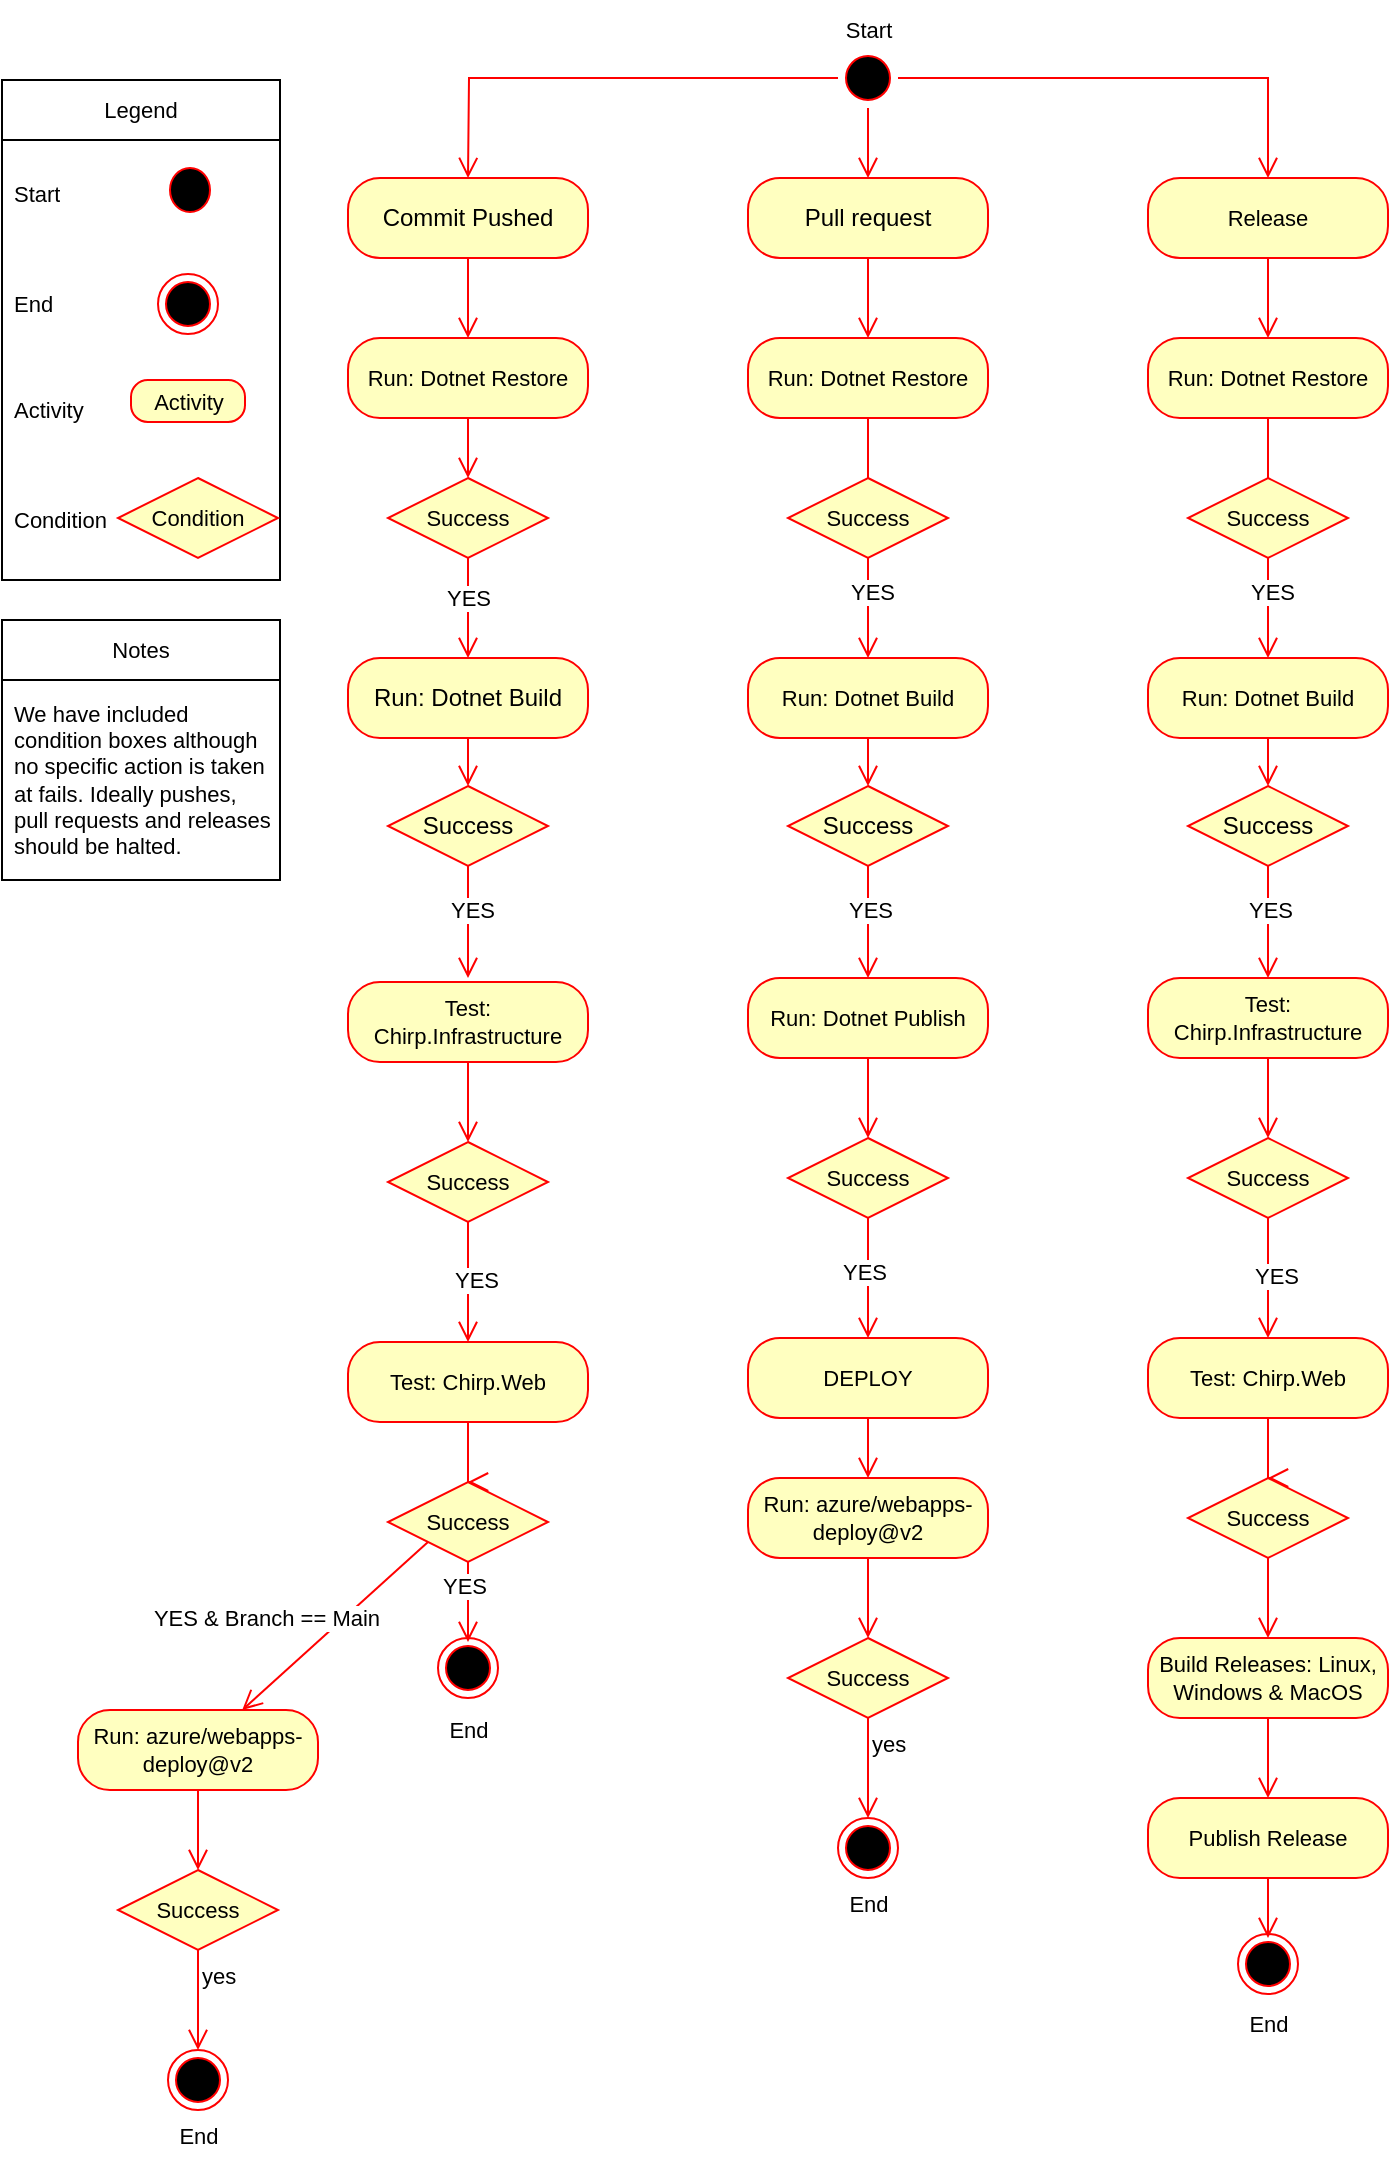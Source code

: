 <mxfile version="22.1.11" type="github">
  <diagram name="Side-1" id="hf8gmHLvzUlwny5JRPWA">
    <mxGraphModel dx="1434" dy="772" grid="1" gridSize="10" guides="1" tooltips="1" connect="1" arrows="1" fold="1" page="1" pageScale="1" pageWidth="827" pageHeight="1169" math="0" shadow="0">
      <root>
        <mxCell id="0" />
        <mxCell id="1" parent="0" />
        <mxCell id="fHgrOc14rEPT_G6fywUK-61" value="" style="edgeStyle=orthogonalEdgeStyle;shape=connector;rounded=0;orthogonalLoop=1;jettySize=auto;html=1;labelBackgroundColor=default;strokeColor=#ff0000;align=center;verticalAlign=bottom;fontFamily=Helvetica;fontSize=11;fontColor=default;endArrow=open;endSize=8;" parent="1" source="fHgrOc14rEPT_G6fywUK-2" target="fHgrOc14rEPT_G6fywUK-58" edge="1">
          <mxGeometry relative="1" as="geometry" />
        </mxCell>
        <mxCell id="fHgrOc14rEPT_G6fywUK-2" value="Commit Pushed" style="rounded=1;whiteSpace=wrap;html=1;arcSize=40;fontColor=#000000;fillColor=#ffffc0;strokeColor=#ff0000;" parent="1" vertex="1">
          <mxGeometry x="183" y="89" width="120" height="40" as="geometry" />
        </mxCell>
        <mxCell id="fHgrOc14rEPT_G6fywUK-68" value="" style="edgeStyle=orthogonalEdgeStyle;shape=connector;rounded=0;orthogonalLoop=1;jettySize=auto;html=1;labelBackgroundColor=default;strokeColor=#ff0000;align=center;verticalAlign=bottom;fontFamily=Helvetica;fontSize=11;fontColor=default;endArrow=open;endSize=8;" parent="1" source="fHgrOc14rEPT_G6fywUK-4" target="fHgrOc14rEPT_G6fywUK-64" edge="1">
          <mxGeometry relative="1" as="geometry" />
        </mxCell>
        <mxCell id="fHgrOc14rEPT_G6fywUK-4" value="Pull request" style="rounded=1;whiteSpace=wrap;html=1;arcSize=40;fontColor=#000000;fillColor=#ffffc0;strokeColor=#ff0000;" parent="1" vertex="1">
          <mxGeometry x="383" y="89" width="120" height="40" as="geometry" />
        </mxCell>
        <mxCell id="fHgrOc14rEPT_G6fywUK-16" style="edgeStyle=orthogonalEdgeStyle;shape=connector;rounded=0;orthogonalLoop=1;jettySize=auto;html=1;exitX=0.5;exitY=1;exitDx=0;exitDy=0;labelBackgroundColor=default;strokeColor=#ff0000;align=center;verticalAlign=bottom;fontFamily=Helvetica;fontSize=11;fontColor=default;endArrow=open;endSize=8;" parent="1" source="fHgrOc14rEPT_G6fywUK-6" target="fHgrOc14rEPT_G6fywUK-8" edge="1">
          <mxGeometry relative="1" as="geometry" />
        </mxCell>
        <mxCell id="fHgrOc14rEPT_G6fywUK-6" value="Run: Dotnet Build" style="rounded=1;whiteSpace=wrap;html=1;arcSize=40;fontColor=#000000;fillColor=#ffffc0;strokeColor=#ff0000;" parent="1" vertex="1">
          <mxGeometry x="183" y="329" width="120" height="40" as="geometry" />
        </mxCell>
        <mxCell id="fHgrOc14rEPT_G6fywUK-17" style="edgeStyle=orthogonalEdgeStyle;shape=connector;rounded=0;orthogonalLoop=1;jettySize=auto;html=1;exitX=0.5;exitY=1;exitDx=0;exitDy=0;labelBackgroundColor=default;strokeColor=#ff0000;align=center;verticalAlign=bottom;fontFamily=Helvetica;fontSize=11;fontColor=default;endArrow=open;endSize=8;" parent="1" source="fHgrOc14rEPT_G6fywUK-8" edge="1">
          <mxGeometry relative="1" as="geometry">
            <mxPoint x="243" y="489" as="targetPoint" />
          </mxGeometry>
        </mxCell>
        <mxCell id="fHgrOc14rEPT_G6fywUK-18" value="YES" style="edgeLabel;html=1;align=center;verticalAlign=middle;resizable=0;points=[];fontSize=11;fontFamily=Helvetica;fontColor=default;" parent="fHgrOc14rEPT_G6fywUK-17" vertex="1" connectable="0">
          <mxGeometry x="-0.221" y="2" relative="1" as="geometry">
            <mxPoint as="offset" />
          </mxGeometry>
        </mxCell>
        <mxCell id="fHgrOc14rEPT_G6fywUK-8" value="Success" style="rhombus;whiteSpace=wrap;html=1;fontColor=#000000;fillColor=#ffffc0;strokeColor=#ff0000;" parent="1" vertex="1">
          <mxGeometry x="203" y="393" width="80" height="40" as="geometry" />
        </mxCell>
        <mxCell id="fHgrOc14rEPT_G6fywUK-114" style="edgeStyle=orthogonalEdgeStyle;shape=connector;rounded=0;orthogonalLoop=1;jettySize=auto;html=1;exitX=0.5;exitY=1;exitDx=0;exitDy=0;labelBackgroundColor=default;strokeColor=#ff0000;align=center;verticalAlign=bottom;fontFamily=Helvetica;fontSize=11;fontColor=default;endArrow=open;endSize=8;" parent="1" source="fHgrOc14rEPT_G6fywUK-22" target="fHgrOc14rEPT_G6fywUK-4" edge="1">
          <mxGeometry relative="1" as="geometry" />
        </mxCell>
        <mxCell id="fHgrOc14rEPT_G6fywUK-117" style="edgeStyle=orthogonalEdgeStyle;shape=connector;rounded=0;orthogonalLoop=1;jettySize=auto;html=1;exitX=1;exitY=0.5;exitDx=0;exitDy=0;labelBackgroundColor=default;strokeColor=#ff0000;align=center;verticalAlign=bottom;fontFamily=Helvetica;fontSize=11;fontColor=default;endArrow=open;endSize=8;" parent="1" source="fHgrOc14rEPT_G6fywUK-22" target="fHgrOc14rEPT_G6fywUK-115" edge="1">
          <mxGeometry relative="1" as="geometry" />
        </mxCell>
        <mxCell id="fHgrOc14rEPT_G6fywUK-22" value="" style="ellipse;html=1;shape=startState;fillColor=#000000;strokeColor=#ff0000;fontFamily=Helvetica;fontSize=11;fontColor=default;" parent="1" vertex="1">
          <mxGeometry x="428" y="24" width="30" height="30" as="geometry" />
        </mxCell>
        <mxCell id="fHgrOc14rEPT_G6fywUK-23" value="" style="edgeStyle=orthogonalEdgeStyle;html=1;verticalAlign=bottom;endArrow=open;endSize=8;strokeColor=#ff0000;rounded=0;labelBackgroundColor=default;align=center;fontFamily=Helvetica;fontSize=11;fontColor=default;shape=connector;" parent="1" source="fHgrOc14rEPT_G6fywUK-22" edge="1">
          <mxGeometry relative="1" as="geometry">
            <mxPoint x="243" y="89" as="targetPoint" />
          </mxGeometry>
        </mxCell>
        <mxCell id="fHgrOc14rEPT_G6fywUK-25" value="Start" style="text;html=1;align=center;verticalAlign=middle;resizable=0;points=[];autosize=1;strokeColor=none;fillColor=none;fontSize=11;fontFamily=Helvetica;fontColor=default;" parent="1" vertex="1">
          <mxGeometry x="418" width="50" height="30" as="geometry" />
        </mxCell>
        <mxCell id="fHgrOc14rEPT_G6fywUK-40" style="edgeStyle=orthogonalEdgeStyle;shape=connector;rounded=0;orthogonalLoop=1;jettySize=auto;html=1;labelBackgroundColor=default;strokeColor=#ff0000;align=center;verticalAlign=bottom;fontFamily=Helvetica;fontSize=11;fontColor=default;endArrow=open;endSize=8;" parent="1" source="fHgrOc14rEPT_G6fywUK-27" target="fHgrOc14rEPT_G6fywUK-37" edge="1">
          <mxGeometry relative="1" as="geometry" />
        </mxCell>
        <mxCell id="fHgrOc14rEPT_G6fywUK-27" value="Run: Dotnet Build" style="rounded=1;whiteSpace=wrap;html=1;arcSize=40;fontColor=#000000;fillColor=#ffffc0;strokeColor=#ff0000;fontFamily=Helvetica;fontSize=11;" parent="1" vertex="1">
          <mxGeometry x="383" y="329" width="120" height="40" as="geometry" />
        </mxCell>
        <mxCell id="fHgrOc14rEPT_G6fywUK-48" style="edgeStyle=orthogonalEdgeStyle;shape=connector;rounded=0;orthogonalLoop=1;jettySize=auto;html=1;exitX=0.5;exitY=1;exitDx=0;exitDy=0;entryX=0.5;entryY=0;entryDx=0;entryDy=0;labelBackgroundColor=default;strokeColor=#ff0000;align=center;verticalAlign=bottom;fontFamily=Helvetica;fontSize=11;fontColor=default;endArrow=open;endSize=8;" parent="1" source="fHgrOc14rEPT_G6fywUK-37" target="fHgrOc14rEPT_G6fywUK-46" edge="1">
          <mxGeometry relative="1" as="geometry" />
        </mxCell>
        <mxCell id="fHgrOc14rEPT_G6fywUK-89" value="YES" style="edgeLabel;html=1;align=center;verticalAlign=middle;resizable=0;points=[];fontSize=11;fontFamily=Helvetica;fontColor=default;" parent="fHgrOc14rEPT_G6fywUK-48" vertex="1" connectable="0">
          <mxGeometry x="-0.214" y="1" relative="1" as="geometry">
            <mxPoint as="offset" />
          </mxGeometry>
        </mxCell>
        <mxCell id="fHgrOc14rEPT_G6fywUK-37" value="Success" style="rhombus;whiteSpace=wrap;html=1;fontColor=#000000;fillColor=#ffffc0;strokeColor=#ff0000;" parent="1" vertex="1">
          <mxGeometry x="403" y="393" width="80" height="40" as="geometry" />
        </mxCell>
        <mxCell id="fHgrOc14rEPT_G6fywUK-46" value="Run: Dotnet Publish" style="rounded=1;whiteSpace=wrap;html=1;arcSize=40;fontColor=#000000;fillColor=#ffffc0;strokeColor=#ff0000;fontFamily=Helvetica;fontSize=11;" parent="1" vertex="1">
          <mxGeometry x="383" y="489" width="120" height="40" as="geometry" />
        </mxCell>
        <mxCell id="fHgrOc14rEPT_G6fywUK-47" value="" style="edgeStyle=orthogonalEdgeStyle;html=1;verticalAlign=bottom;endArrow=open;endSize=8;strokeColor=#ff0000;rounded=0;labelBackgroundColor=default;align=center;fontFamily=Helvetica;fontSize=11;fontColor=default;shape=connector;" parent="1" source="fHgrOc14rEPT_G6fywUK-46" edge="1">
          <mxGeometry relative="1" as="geometry">
            <mxPoint x="443" y="569" as="targetPoint" />
          </mxGeometry>
        </mxCell>
        <mxCell id="fHgrOc14rEPT_G6fywUK-84" style="edgeStyle=orthogonalEdgeStyle;shape=connector;rounded=0;orthogonalLoop=1;jettySize=auto;html=1;exitX=0.5;exitY=1;exitDx=0;exitDy=0;entryX=0.5;entryY=0;entryDx=0;entryDy=0;labelBackgroundColor=default;strokeColor=#ff0000;align=center;verticalAlign=bottom;fontFamily=Helvetica;fontSize=11;fontColor=default;endArrow=open;endSize=8;" parent="1" source="fHgrOc14rEPT_G6fywUK-58" target="fHgrOc14rEPT_G6fywUK-81" edge="1">
          <mxGeometry relative="1" as="geometry" />
        </mxCell>
        <mxCell id="fHgrOc14rEPT_G6fywUK-58" value="Run: Dotnet Restore" style="rounded=1;whiteSpace=wrap;html=1;arcSize=40;fontColor=#000000;fillColor=#ffffc0;strokeColor=#ff0000;fontFamily=Helvetica;fontSize=11;" parent="1" vertex="1">
          <mxGeometry x="183" y="169" width="120" height="40" as="geometry" />
        </mxCell>
        <mxCell id="fHgrOc14rEPT_G6fywUK-69" value="" style="edgeStyle=orthogonalEdgeStyle;shape=connector;rounded=0;orthogonalLoop=1;jettySize=auto;html=1;labelBackgroundColor=default;strokeColor=#ff0000;align=center;verticalAlign=bottom;fontFamily=Helvetica;fontSize=11;fontColor=default;endArrow=open;endSize=8;" parent="1" source="fHgrOc14rEPT_G6fywUK-64" edge="1">
          <mxGeometry relative="1" as="geometry">
            <mxPoint x="443" y="252.5" as="targetPoint" />
          </mxGeometry>
        </mxCell>
        <mxCell id="fHgrOc14rEPT_G6fywUK-64" value="Run: Dotnet Restore" style="rounded=1;whiteSpace=wrap;html=1;arcSize=40;fontColor=#000000;fillColor=#ffffc0;strokeColor=#ff0000;fontFamily=Helvetica;fontSize=11;" parent="1" vertex="1">
          <mxGeometry x="383" y="169" width="120" height="40" as="geometry" />
        </mxCell>
        <mxCell id="fHgrOc14rEPT_G6fywUK-76" style="edgeStyle=orthogonalEdgeStyle;shape=connector;rounded=0;orthogonalLoop=1;jettySize=auto;html=1;exitX=0.5;exitY=1;exitDx=0;exitDy=0;labelBackgroundColor=default;strokeColor=#ff0000;align=center;verticalAlign=bottom;fontFamily=Helvetica;fontSize=11;fontColor=default;endArrow=open;endSize=8;" parent="1" source="fHgrOc14rEPT_G6fywUK-72" target="fHgrOc14rEPT_G6fywUK-27" edge="1">
          <mxGeometry relative="1" as="geometry" />
        </mxCell>
        <mxCell id="fHgrOc14rEPT_G6fywUK-77" value="YES" style="edgeLabel;html=1;align=center;verticalAlign=middle;resizable=0;points=[];fontSize=11;fontFamily=Helvetica;fontColor=default;" parent="fHgrOc14rEPT_G6fywUK-76" vertex="1" connectable="0">
          <mxGeometry x="-0.318" y="2" relative="1" as="geometry">
            <mxPoint as="offset" />
          </mxGeometry>
        </mxCell>
        <mxCell id="fHgrOc14rEPT_G6fywUK-72" value="Success" style="rhombus;whiteSpace=wrap;html=1;fontColor=#000000;fillColor=#ffffc0;strokeColor=#ff0000;fontFamily=Helvetica;fontSize=11;" parent="1" vertex="1">
          <mxGeometry x="403" y="239" width="80" height="40" as="geometry" />
        </mxCell>
        <mxCell id="fHgrOc14rEPT_G6fywUK-85" style="edgeStyle=orthogonalEdgeStyle;shape=connector;rounded=0;orthogonalLoop=1;jettySize=auto;html=1;exitX=0.5;exitY=1;exitDx=0;exitDy=0;labelBackgroundColor=default;strokeColor=#ff0000;align=center;verticalAlign=bottom;fontFamily=Helvetica;fontSize=11;fontColor=default;endArrow=open;endSize=8;" parent="1" source="fHgrOc14rEPT_G6fywUK-81" target="fHgrOc14rEPT_G6fywUK-6" edge="1">
          <mxGeometry relative="1" as="geometry" />
        </mxCell>
        <mxCell id="fHgrOc14rEPT_G6fywUK-86" value="YES" style="edgeLabel;html=1;align=center;verticalAlign=middle;resizable=0;points=[];fontSize=11;fontFamily=Helvetica;fontColor=default;" parent="fHgrOc14rEPT_G6fywUK-85" vertex="1" connectable="0">
          <mxGeometry x="0.08" y="-1" relative="1" as="geometry">
            <mxPoint x="1" y="-7" as="offset" />
          </mxGeometry>
        </mxCell>
        <mxCell id="fHgrOc14rEPT_G6fywUK-81" value="Success" style="rhombus;whiteSpace=wrap;html=1;fontColor=#000000;fillColor=#ffffc0;strokeColor=#ff0000;fontFamily=Helvetica;fontSize=11;" parent="1" vertex="1">
          <mxGeometry x="203" y="239" width="80" height="40" as="geometry" />
        </mxCell>
        <mxCell id="fHgrOc14rEPT_G6fywUK-95" style="edgeStyle=orthogonalEdgeStyle;shape=connector;rounded=0;orthogonalLoop=1;jettySize=auto;html=1;exitX=0.5;exitY=1;exitDx=0;exitDy=0;labelBackgroundColor=default;strokeColor=#ff0000;align=center;verticalAlign=bottom;fontFamily=Helvetica;fontSize=11;fontColor=default;endArrow=open;endSize=8;" parent="1" source="fHgrOc14rEPT_G6fywUK-90" edge="1">
          <mxGeometry relative="1" as="geometry">
            <mxPoint x="443" y="669" as="targetPoint" />
          </mxGeometry>
        </mxCell>
        <mxCell id="fHgrOc14rEPT_G6fywUK-104" value="YES" style="edgeLabel;html=1;align=center;verticalAlign=middle;resizable=0;points=[];fontSize=11;fontFamily=Helvetica;fontColor=default;" parent="fHgrOc14rEPT_G6fywUK-95" vertex="1" connectable="0">
          <mxGeometry x="-0.107" y="-2" relative="1" as="geometry">
            <mxPoint as="offset" />
          </mxGeometry>
        </mxCell>
        <mxCell id="fHgrOc14rEPT_G6fywUK-90" value="Success" style="rhombus;whiteSpace=wrap;html=1;fontColor=#000000;fillColor=#ffffc0;strokeColor=#ff0000;fontFamily=Helvetica;fontSize=11;" parent="1" vertex="1">
          <mxGeometry x="403" y="569" width="80" height="40" as="geometry" />
        </mxCell>
        <mxCell id="fHgrOc14rEPT_G6fywUK-102" value="DEPLOY" style="rounded=1;whiteSpace=wrap;html=1;arcSize=40;fontColor=#000000;fillColor=#ffffc0;strokeColor=#ff0000;fontFamily=Helvetica;fontSize=11;" parent="1" vertex="1">
          <mxGeometry x="383" y="669" width="120" height="40" as="geometry" />
        </mxCell>
        <mxCell id="fHgrOc14rEPT_G6fywUK-103" value="" style="edgeStyle=orthogonalEdgeStyle;html=1;verticalAlign=bottom;endArrow=open;endSize=8;strokeColor=#ff0000;rounded=0;labelBackgroundColor=default;align=center;fontFamily=Helvetica;fontSize=11;fontColor=default;shape=connector;" parent="1" source="fHgrOc14rEPT_G6fywUK-102" edge="1">
          <mxGeometry relative="1" as="geometry">
            <mxPoint x="443" y="739" as="targetPoint" />
          </mxGeometry>
        </mxCell>
        <mxCell id="fHgrOc14rEPT_G6fywUK-110" style="edgeStyle=orthogonalEdgeStyle;shape=connector;rounded=0;orthogonalLoop=1;jettySize=auto;html=1;exitX=0.5;exitY=1;exitDx=0;exitDy=0;labelBackgroundColor=default;strokeColor=#ff0000;align=center;verticalAlign=bottom;fontFamily=Helvetica;fontSize=11;fontColor=default;endArrow=open;endSize=8;" parent="1" source="fHgrOc14rEPT_G6fywUK-105" target="fHgrOc14rEPT_G6fywUK-107" edge="1">
          <mxGeometry relative="1" as="geometry" />
        </mxCell>
        <mxCell id="fHgrOc14rEPT_G6fywUK-105" value="Run: azure/webapps-deploy@v2" style="rounded=1;whiteSpace=wrap;html=1;arcSize=40;fontColor=#000000;fillColor=#ffffc0;strokeColor=#ff0000;fontFamily=Helvetica;fontSize=11;" parent="1" vertex="1">
          <mxGeometry x="383" y="739" width="120" height="40" as="geometry" />
        </mxCell>
        <mxCell id="fHgrOc14rEPT_G6fywUK-107" value="Success" style="rhombus;whiteSpace=wrap;html=1;fontColor=#000000;fillColor=#ffffc0;strokeColor=#ff0000;fontFamily=Helvetica;fontSize=11;" parent="1" vertex="1">
          <mxGeometry x="403" y="819" width="80" height="40" as="geometry" />
        </mxCell>
        <mxCell id="fHgrOc14rEPT_G6fywUK-109" value="yes" style="edgeStyle=orthogonalEdgeStyle;html=1;align=left;verticalAlign=top;endArrow=open;endSize=8;strokeColor=#ff0000;rounded=0;labelBackgroundColor=default;fontFamily=Helvetica;fontSize=11;fontColor=default;shape=connector;" parent="1" source="fHgrOc14rEPT_G6fywUK-107" edge="1">
          <mxGeometry x="-1" relative="1" as="geometry">
            <mxPoint x="443" y="909" as="targetPoint" />
          </mxGeometry>
        </mxCell>
        <mxCell id="fHgrOc14rEPT_G6fywUK-111" value="" style="ellipse;html=1;shape=endState;fillColor=#000000;strokeColor=#ff0000;fontFamily=Helvetica;fontSize=11;fontColor=default;" parent="1" vertex="1">
          <mxGeometry x="428" y="909" width="30" height="30" as="geometry" />
        </mxCell>
        <mxCell id="fHgrOc14rEPT_G6fywUK-112" value="End" style="text;html=1;align=center;verticalAlign=middle;resizable=0;points=[];autosize=1;strokeColor=none;fillColor=none;fontSize=11;fontFamily=Helvetica;fontColor=default;" parent="1" vertex="1">
          <mxGeometry x="423" y="937" width="40" height="30" as="geometry" />
        </mxCell>
        <mxCell id="fHgrOc14rEPT_G6fywUK-132" style="edgeStyle=orthogonalEdgeStyle;shape=connector;rounded=0;orthogonalLoop=1;jettySize=auto;html=1;exitX=0.5;exitY=1;exitDx=0;exitDy=0;entryX=0.5;entryY=0;entryDx=0;entryDy=0;labelBackgroundColor=default;strokeColor=#ff0000;align=center;verticalAlign=bottom;fontFamily=Helvetica;fontSize=11;fontColor=default;endArrow=open;endSize=8;" parent="1" source="fHgrOc14rEPT_G6fywUK-115" target="fHgrOc14rEPT_G6fywUK-126" edge="1">
          <mxGeometry relative="1" as="geometry" />
        </mxCell>
        <mxCell id="fHgrOc14rEPT_G6fywUK-115" value="Release" style="rounded=1;whiteSpace=wrap;html=1;arcSize=40;fontColor=#000000;fillColor=#ffffc0;strokeColor=#ff0000;fontFamily=Helvetica;fontSize=11;" parent="1" vertex="1">
          <mxGeometry x="583" y="89" width="120" height="40" as="geometry" />
        </mxCell>
        <mxCell id="fHgrOc14rEPT_G6fywUK-118" style="edgeStyle=orthogonalEdgeStyle;shape=connector;rounded=0;orthogonalLoop=1;jettySize=auto;html=1;labelBackgroundColor=default;strokeColor=#ff0000;align=center;verticalAlign=bottom;fontFamily=Helvetica;fontSize=11;fontColor=default;endArrow=open;endSize=8;" parent="1" source="fHgrOc14rEPT_G6fywUK-119" target="fHgrOc14rEPT_G6fywUK-124" edge="1">
          <mxGeometry relative="1" as="geometry" />
        </mxCell>
        <mxCell id="fHgrOc14rEPT_G6fywUK-119" value="Run: Dotnet Build" style="rounded=1;whiteSpace=wrap;html=1;arcSize=40;fontColor=#000000;fillColor=#ffffc0;strokeColor=#ff0000;fontFamily=Helvetica;fontSize=11;" parent="1" vertex="1">
          <mxGeometry x="583" y="329" width="120" height="40" as="geometry" />
        </mxCell>
        <mxCell id="fHgrOc14rEPT_G6fywUK-122" style="edgeStyle=orthogonalEdgeStyle;shape=connector;rounded=0;orthogonalLoop=1;jettySize=auto;html=1;exitX=0.5;exitY=1;exitDx=0;exitDy=0;entryX=0.5;entryY=0;entryDx=0;entryDy=0;labelBackgroundColor=default;strokeColor=#ff0000;align=center;verticalAlign=bottom;fontFamily=Helvetica;fontSize=11;fontColor=default;endArrow=open;endSize=8;" parent="1" source="fHgrOc14rEPT_G6fywUK-124" edge="1">
          <mxGeometry relative="1" as="geometry">
            <mxPoint x="643" y="489" as="targetPoint" />
          </mxGeometry>
        </mxCell>
        <mxCell id="fHgrOc14rEPT_G6fywUK-123" value="YES" style="edgeLabel;html=1;align=center;verticalAlign=middle;resizable=0;points=[];fontSize=11;fontFamily=Helvetica;fontColor=default;" parent="fHgrOc14rEPT_G6fywUK-122" vertex="1" connectable="0">
          <mxGeometry x="-0.214" y="1" relative="1" as="geometry">
            <mxPoint as="offset" />
          </mxGeometry>
        </mxCell>
        <mxCell id="fHgrOc14rEPT_G6fywUK-124" value="Success" style="rhombus;whiteSpace=wrap;html=1;fontColor=#000000;fillColor=#ffffc0;strokeColor=#ff0000;" parent="1" vertex="1">
          <mxGeometry x="603" y="393" width="80" height="40" as="geometry" />
        </mxCell>
        <mxCell id="fHgrOc14rEPT_G6fywUK-125" value="" style="edgeStyle=orthogonalEdgeStyle;shape=connector;rounded=0;orthogonalLoop=1;jettySize=auto;html=1;labelBackgroundColor=default;strokeColor=#ff0000;align=center;verticalAlign=bottom;fontFamily=Helvetica;fontSize=11;fontColor=default;endArrow=open;endSize=8;" parent="1" source="fHgrOc14rEPT_G6fywUK-126" edge="1">
          <mxGeometry relative="1" as="geometry">
            <mxPoint x="643" y="252.5" as="targetPoint" />
          </mxGeometry>
        </mxCell>
        <mxCell id="fHgrOc14rEPT_G6fywUK-126" value="Run: Dotnet Restore" style="rounded=1;whiteSpace=wrap;html=1;arcSize=40;fontColor=#000000;fillColor=#ffffc0;strokeColor=#ff0000;fontFamily=Helvetica;fontSize=11;" parent="1" vertex="1">
          <mxGeometry x="583" y="169" width="120" height="40" as="geometry" />
        </mxCell>
        <mxCell id="fHgrOc14rEPT_G6fywUK-127" style="edgeStyle=orthogonalEdgeStyle;shape=connector;rounded=0;orthogonalLoop=1;jettySize=auto;html=1;exitX=0.5;exitY=1;exitDx=0;exitDy=0;labelBackgroundColor=default;strokeColor=#ff0000;align=center;verticalAlign=bottom;fontFamily=Helvetica;fontSize=11;fontColor=default;endArrow=open;endSize=8;" parent="1" source="fHgrOc14rEPT_G6fywUK-131" target="fHgrOc14rEPT_G6fywUK-119" edge="1">
          <mxGeometry relative="1" as="geometry" />
        </mxCell>
        <mxCell id="fHgrOc14rEPT_G6fywUK-128" value="YES" style="edgeLabel;html=1;align=center;verticalAlign=middle;resizable=0;points=[];fontSize=11;fontFamily=Helvetica;fontColor=default;" parent="fHgrOc14rEPT_G6fywUK-127" vertex="1" connectable="0">
          <mxGeometry x="-0.318" y="2" relative="1" as="geometry">
            <mxPoint as="offset" />
          </mxGeometry>
        </mxCell>
        <mxCell id="fHgrOc14rEPT_G6fywUK-131" value="Success" style="rhombus;whiteSpace=wrap;html=1;fontColor=#000000;fillColor=#ffffc0;strokeColor=#ff0000;fontFamily=Helvetica;fontSize=11;" parent="1" vertex="1">
          <mxGeometry x="603" y="239" width="80" height="40" as="geometry" />
        </mxCell>
        <mxCell id="fHgrOc14rEPT_G6fywUK-138" style="edgeStyle=orthogonalEdgeStyle;shape=connector;rounded=0;orthogonalLoop=1;jettySize=auto;html=1;exitX=0.5;exitY=1;exitDx=0;exitDy=0;labelBackgroundColor=default;strokeColor=#ff0000;align=center;verticalAlign=bottom;fontFamily=Helvetica;fontSize=11;fontColor=default;endArrow=open;endSize=8;" parent="1" source="fHgrOc14rEPT_G6fywUK-133" target="fHgrOc14rEPT_G6fywUK-135" edge="1">
          <mxGeometry relative="1" as="geometry" />
        </mxCell>
        <mxCell id="fHgrOc14rEPT_G6fywUK-133" value="Test: Chirp.Infrastructure" style="rounded=1;whiteSpace=wrap;html=1;arcSize=40;fontColor=#000000;fillColor=#ffffc0;strokeColor=#ff0000;fontFamily=Helvetica;fontSize=11;" parent="1" vertex="1">
          <mxGeometry x="583" y="489" width="120" height="40" as="geometry" />
        </mxCell>
        <mxCell id="fHgrOc14rEPT_G6fywUK-135" value="Success" style="rhombus;whiteSpace=wrap;html=1;fontColor=#000000;fillColor=#ffffc0;strokeColor=#ff0000;fontFamily=Helvetica;fontSize=11;" parent="1" vertex="1">
          <mxGeometry x="603" y="569" width="80" height="40" as="geometry" />
        </mxCell>
        <mxCell id="fHgrOc14rEPT_G6fywUK-137" value="" style="edgeStyle=orthogonalEdgeStyle;html=1;align=left;verticalAlign=top;endArrow=open;endSize=8;strokeColor=#ff0000;rounded=0;labelBackgroundColor=default;fontFamily=Helvetica;fontSize=11;fontColor=default;shape=connector;" parent="1" source="fHgrOc14rEPT_G6fywUK-135" edge="1">
          <mxGeometry x="-0.339" y="40" relative="1" as="geometry">
            <mxPoint x="643" y="669" as="targetPoint" />
            <mxPoint as="offset" />
          </mxGeometry>
        </mxCell>
        <mxCell id="fHgrOc14rEPT_G6fywUK-139" value="YES" style="edgeLabel;html=1;align=center;verticalAlign=middle;resizable=0;points=[];fontSize=11;fontFamily=Helvetica;fontColor=default;" parent="fHgrOc14rEPT_G6fywUK-137" vertex="1" connectable="0">
          <mxGeometry x="0.008" y="3" relative="1" as="geometry">
            <mxPoint y="-1" as="offset" />
          </mxGeometry>
        </mxCell>
        <mxCell id="fHgrOc14rEPT_G6fywUK-140" value="Test: Chirp.Web" style="rounded=1;whiteSpace=wrap;html=1;arcSize=40;fontColor=#000000;fillColor=#ffffc0;strokeColor=#ff0000;fontFamily=Helvetica;fontSize=11;" parent="1" vertex="1">
          <mxGeometry x="583" y="669" width="120" height="40" as="geometry" />
        </mxCell>
        <mxCell id="fHgrOc14rEPT_G6fywUK-141" value="" style="edgeStyle=orthogonalEdgeStyle;html=1;verticalAlign=bottom;endArrow=open;endSize=8;strokeColor=#ff0000;rounded=0;labelBackgroundColor=default;align=center;fontFamily=Helvetica;fontSize=11;fontColor=default;shape=connector;" parent="1" source="fHgrOc14rEPT_G6fywUK-140" edge="1">
          <mxGeometry relative="1" as="geometry">
            <mxPoint x="643" y="739" as="targetPoint" />
            <Array as="points">
              <mxPoint x="643" y="739" />
              <mxPoint x="644" y="739" />
            </Array>
          </mxGeometry>
        </mxCell>
        <mxCell id="fHgrOc14rEPT_G6fywUK-147" style="edgeStyle=orthogonalEdgeStyle;shape=connector;rounded=0;orthogonalLoop=1;jettySize=auto;html=1;exitX=0.5;exitY=1;exitDx=0;exitDy=0;labelBackgroundColor=default;strokeColor=#ff0000;align=center;verticalAlign=bottom;fontFamily=Helvetica;fontSize=11;fontColor=default;endArrow=open;endSize=8;" parent="1" source="fHgrOc14rEPT_G6fywUK-142" target="fHgrOc14rEPT_G6fywUK-145" edge="1">
          <mxGeometry relative="1" as="geometry" />
        </mxCell>
        <mxCell id="fHgrOc14rEPT_G6fywUK-142" value="Success" style="rhombus;whiteSpace=wrap;html=1;fontColor=#000000;fillColor=#ffffc0;strokeColor=#ff0000;fontFamily=Helvetica;fontSize=11;" parent="1" vertex="1">
          <mxGeometry x="603" y="739" width="80" height="40" as="geometry" />
        </mxCell>
        <mxCell id="fHgrOc14rEPT_G6fywUK-150" style="edgeStyle=orthogonalEdgeStyle;shape=connector;rounded=0;orthogonalLoop=1;jettySize=auto;html=1;exitX=0.5;exitY=1;exitDx=0;exitDy=0;labelBackgroundColor=default;strokeColor=#ff0000;align=center;verticalAlign=bottom;fontFamily=Helvetica;fontSize=11;fontColor=default;endArrow=open;endSize=8;" parent="1" source="fHgrOc14rEPT_G6fywUK-145" target="fHgrOc14rEPT_G6fywUK-148" edge="1">
          <mxGeometry relative="1" as="geometry" />
        </mxCell>
        <mxCell id="fHgrOc14rEPT_G6fywUK-145" value="Build Releases: Linux, Windows &amp;amp; MacOS" style="rounded=1;whiteSpace=wrap;html=1;arcSize=40;fontColor=#000000;fillColor=#ffffc0;strokeColor=#ff0000;fontFamily=Helvetica;fontSize=11;" parent="1" vertex="1">
          <mxGeometry x="583" y="819" width="120" height="40" as="geometry" />
        </mxCell>
        <mxCell id="fHgrOc14rEPT_G6fywUK-148" value="Publish Release" style="rounded=1;whiteSpace=wrap;html=1;arcSize=40;fontColor=#000000;fillColor=#ffffc0;strokeColor=#ff0000;fontFamily=Helvetica;fontSize=11;" parent="1" vertex="1">
          <mxGeometry x="583" y="899" width="120" height="40" as="geometry" />
        </mxCell>
        <mxCell id="fHgrOc14rEPT_G6fywUK-149" value="" style="edgeStyle=orthogonalEdgeStyle;html=1;verticalAlign=bottom;endArrow=open;endSize=8;strokeColor=#ff0000;rounded=0;labelBackgroundColor=default;align=center;fontFamily=Helvetica;fontSize=11;fontColor=default;shape=connector;" parent="1" source="fHgrOc14rEPT_G6fywUK-148" edge="1">
          <mxGeometry relative="1" as="geometry">
            <mxPoint x="643" y="969" as="targetPoint" />
          </mxGeometry>
        </mxCell>
        <mxCell id="fHgrOc14rEPT_G6fywUK-151" value="" style="ellipse;html=1;shape=endState;fillColor=#000000;strokeColor=#ff0000;fontFamily=Helvetica;fontSize=11;fontColor=default;" parent="1" vertex="1">
          <mxGeometry x="628" y="967" width="30" height="30" as="geometry" />
        </mxCell>
        <mxCell id="fHgrOc14rEPT_G6fywUK-152" value="End" style="text;html=1;align=center;verticalAlign=middle;resizable=0;points=[];autosize=1;strokeColor=none;fillColor=none;fontSize=11;fontFamily=Helvetica;fontColor=default;" parent="1" vertex="1">
          <mxGeometry x="623" y="997" width="40" height="30" as="geometry" />
        </mxCell>
        <mxCell id="9KqWodLi-x5h7rupX6nw-1" style="edgeStyle=orthogonalEdgeStyle;shape=connector;rounded=0;orthogonalLoop=1;jettySize=auto;html=1;exitX=0.5;exitY=1;exitDx=0;exitDy=0;labelBackgroundColor=default;strokeColor=#ff0000;align=center;verticalAlign=bottom;fontFamily=Helvetica;fontSize=11;fontColor=default;endArrow=open;endSize=8;" edge="1" parent="1" source="9KqWodLi-x5h7rupX6nw-2" target="9KqWodLi-x5h7rupX6nw-3">
          <mxGeometry relative="1" as="geometry" />
        </mxCell>
        <mxCell id="9KqWodLi-x5h7rupX6nw-2" value="Test: Chirp.Infrastructure" style="rounded=1;whiteSpace=wrap;html=1;arcSize=40;fontColor=#000000;fillColor=#ffffc0;strokeColor=#ff0000;fontFamily=Helvetica;fontSize=11;" vertex="1" parent="1">
          <mxGeometry x="183" y="491" width="120" height="40" as="geometry" />
        </mxCell>
        <mxCell id="9KqWodLi-x5h7rupX6nw-3" value="Success" style="rhombus;whiteSpace=wrap;html=1;fontColor=#000000;fillColor=#ffffc0;strokeColor=#ff0000;fontFamily=Helvetica;fontSize=11;" vertex="1" parent="1">
          <mxGeometry x="203" y="571" width="80" height="40" as="geometry" />
        </mxCell>
        <mxCell id="9KqWodLi-x5h7rupX6nw-5" value="" style="edgeStyle=orthogonalEdgeStyle;html=1;align=left;verticalAlign=top;endArrow=open;endSize=8;strokeColor=#ff0000;rounded=0;labelBackgroundColor=default;fontFamily=Helvetica;fontSize=11;fontColor=default;shape=connector;" edge="1" parent="1" source="9KqWodLi-x5h7rupX6nw-3">
          <mxGeometry x="-0.339" y="40" relative="1" as="geometry">
            <mxPoint x="243" y="671" as="targetPoint" />
            <mxPoint as="offset" />
          </mxGeometry>
        </mxCell>
        <mxCell id="9KqWodLi-x5h7rupX6nw-6" value="YES" style="edgeLabel;html=1;align=center;verticalAlign=middle;resizable=0;points=[];fontSize=11;fontFamily=Helvetica;fontColor=default;" vertex="1" connectable="0" parent="9KqWodLi-x5h7rupX6nw-5">
          <mxGeometry x="0.008" y="3" relative="1" as="geometry">
            <mxPoint y="-1" as="offset" />
          </mxGeometry>
        </mxCell>
        <mxCell id="9KqWodLi-x5h7rupX6nw-7" value="Test: Chirp.Web" style="rounded=1;whiteSpace=wrap;html=1;arcSize=40;fontColor=#000000;fillColor=#ffffc0;strokeColor=#ff0000;fontFamily=Helvetica;fontSize=11;" vertex="1" parent="1">
          <mxGeometry x="183" y="671" width="120" height="40" as="geometry" />
        </mxCell>
        <mxCell id="9KqWodLi-x5h7rupX6nw-8" value="" style="edgeStyle=orthogonalEdgeStyle;html=1;verticalAlign=bottom;endArrow=open;endSize=8;strokeColor=#ff0000;rounded=0;labelBackgroundColor=default;align=center;fontFamily=Helvetica;fontSize=11;fontColor=default;shape=connector;" edge="1" parent="1" source="9KqWodLi-x5h7rupX6nw-7">
          <mxGeometry relative="1" as="geometry">
            <mxPoint x="243" y="741" as="targetPoint" />
            <Array as="points">
              <mxPoint x="243" y="741" />
              <mxPoint x="244" y="741" />
            </Array>
          </mxGeometry>
        </mxCell>
        <mxCell id="9KqWodLi-x5h7rupX6nw-9" style="edgeStyle=orthogonalEdgeStyle;shape=connector;rounded=0;orthogonalLoop=1;jettySize=auto;html=1;exitX=0.5;exitY=1;exitDx=0;exitDy=0;labelBackgroundColor=default;strokeColor=#ff0000;align=center;verticalAlign=bottom;fontFamily=Helvetica;fontSize=11;fontColor=default;endArrow=open;endSize=8;" edge="1" parent="1" source="9KqWodLi-x5h7rupX6nw-10">
          <mxGeometry relative="1" as="geometry">
            <mxPoint x="243" y="821" as="targetPoint" />
          </mxGeometry>
        </mxCell>
        <mxCell id="9KqWodLi-x5h7rupX6nw-17" value="YES" style="edgeLabel;html=1;align=center;verticalAlign=middle;resizable=0;points=[];fontSize=11;fontFamily=Helvetica;fontColor=default;" vertex="1" connectable="0" parent="9KqWodLi-x5h7rupX6nw-9">
          <mxGeometry x="-0.407" y="-2" relative="1" as="geometry">
            <mxPoint as="offset" />
          </mxGeometry>
        </mxCell>
        <mxCell id="9KqWodLi-x5h7rupX6nw-19" style="shape=connector;rounded=0;orthogonalLoop=1;jettySize=auto;html=1;exitX=0;exitY=1;exitDx=0;exitDy=0;labelBackgroundColor=default;strokeColor=#ff0000;align=center;verticalAlign=bottom;fontFamily=Helvetica;fontSize=11;fontColor=default;endArrow=open;endSize=8;" edge="1" parent="1" source="9KqWodLi-x5h7rupX6nw-10" target="9KqWodLi-x5h7rupX6nw-24">
          <mxGeometry relative="1" as="geometry">
            <mxPoint x="66.478" y="843" as="targetPoint" />
          </mxGeometry>
        </mxCell>
        <mxCell id="9KqWodLi-x5h7rupX6nw-20" value="YES &amp;amp; Branch == Main" style="edgeLabel;html=1;align=center;verticalAlign=middle;resizable=0;points=[];fontSize=11;fontFamily=Helvetica;fontColor=default;" vertex="1" connectable="0" parent="9KqWodLi-x5h7rupX6nw-19">
          <mxGeometry x="-0.094" y="2" relative="1" as="geometry">
            <mxPoint x="-41" y="-2" as="offset" />
          </mxGeometry>
        </mxCell>
        <mxCell id="9KqWodLi-x5h7rupX6nw-10" value="Success" style="rhombus;whiteSpace=wrap;html=1;fontColor=#000000;fillColor=#ffffc0;strokeColor=#ff0000;fontFamily=Helvetica;fontSize=11;" vertex="1" parent="1">
          <mxGeometry x="203" y="741" width="80" height="40" as="geometry" />
        </mxCell>
        <mxCell id="9KqWodLi-x5h7rupX6nw-14" value="" style="ellipse;html=1;shape=endState;fillColor=#000000;strokeColor=#ff0000;" vertex="1" parent="1">
          <mxGeometry x="228" y="819" width="30" height="30" as="geometry" />
        </mxCell>
        <mxCell id="9KqWodLi-x5h7rupX6nw-18" value="End" style="text;html=1;align=center;verticalAlign=middle;resizable=0;points=[];autosize=1;strokeColor=none;fillColor=none;fontSize=11;fontFamily=Helvetica;fontColor=default;" vertex="1" parent="1">
          <mxGeometry x="224" y="852" width="38" height="25" as="geometry" />
        </mxCell>
        <mxCell id="9KqWodLi-x5h7rupX6nw-23" style="edgeStyle=orthogonalEdgeStyle;shape=connector;rounded=0;orthogonalLoop=1;jettySize=auto;html=1;exitX=0.5;exitY=1;exitDx=0;exitDy=0;labelBackgroundColor=default;strokeColor=#ff0000;align=center;verticalAlign=bottom;fontFamily=Helvetica;fontSize=11;fontColor=default;endArrow=open;endSize=8;" edge="1" parent="1" source="9KqWodLi-x5h7rupX6nw-24" target="9KqWodLi-x5h7rupX6nw-25">
          <mxGeometry relative="1" as="geometry" />
        </mxCell>
        <mxCell id="9KqWodLi-x5h7rupX6nw-24" value="Run: azure/webapps-deploy@v2" style="rounded=1;whiteSpace=wrap;html=1;arcSize=40;fontColor=#000000;fillColor=#ffffc0;strokeColor=#ff0000;fontFamily=Helvetica;fontSize=11;" vertex="1" parent="1">
          <mxGeometry x="48" y="855" width="120" height="40" as="geometry" />
        </mxCell>
        <mxCell id="9KqWodLi-x5h7rupX6nw-25" value="Success" style="rhombus;whiteSpace=wrap;html=1;fontColor=#000000;fillColor=#ffffc0;strokeColor=#ff0000;fontFamily=Helvetica;fontSize=11;" vertex="1" parent="1">
          <mxGeometry x="68" y="935" width="80" height="40" as="geometry" />
        </mxCell>
        <mxCell id="9KqWodLi-x5h7rupX6nw-27" value="yes" style="edgeStyle=orthogonalEdgeStyle;html=1;align=left;verticalAlign=top;endArrow=open;endSize=8;strokeColor=#ff0000;rounded=0;labelBackgroundColor=default;fontFamily=Helvetica;fontSize=11;fontColor=default;shape=connector;" edge="1" parent="1" source="9KqWodLi-x5h7rupX6nw-25">
          <mxGeometry x="-1" relative="1" as="geometry">
            <mxPoint x="108" y="1025" as="targetPoint" />
          </mxGeometry>
        </mxCell>
        <mxCell id="9KqWodLi-x5h7rupX6nw-28" value="" style="ellipse;html=1;shape=endState;fillColor=#000000;strokeColor=#ff0000;fontFamily=Helvetica;fontSize=11;fontColor=default;" vertex="1" parent="1">
          <mxGeometry x="93" y="1025" width="30" height="30" as="geometry" />
        </mxCell>
        <mxCell id="9KqWodLi-x5h7rupX6nw-29" value="End" style="text;html=1;align=center;verticalAlign=middle;resizable=0;points=[];autosize=1;strokeColor=none;fillColor=none;fontSize=11;fontFamily=Helvetica;fontColor=default;" vertex="1" parent="1">
          <mxGeometry x="88" y="1053" width="40" height="30" as="geometry" />
        </mxCell>
        <mxCell id="9KqWodLi-x5h7rupX6nw-31" value="Legend" style="swimlane;fontStyle=0;childLayout=stackLayout;horizontal=1;startSize=30;horizontalStack=0;resizeParent=1;resizeParentMax=0;resizeLast=0;collapsible=1;marginBottom=0;whiteSpace=wrap;html=1;fontFamily=Helvetica;fontSize=11;fontColor=default;movable=1;resizable=1;rotatable=1;deletable=1;editable=1;locked=0;connectable=1;" vertex="1" parent="1">
          <mxGeometry x="10" y="40" width="139" height="250" as="geometry" />
        </mxCell>
        <mxCell id="9KqWodLi-x5h7rupX6nw-32" value="Start" style="text;strokeColor=none;fillColor=none;align=left;verticalAlign=middle;spacingLeft=4;spacingRight=4;overflow=hidden;points=[[0,0.5],[1,0.5]];portConstraint=eastwest;rotatable=1;whiteSpace=wrap;html=1;fontSize=11;fontFamily=Helvetica;fontColor=default;movable=1;resizable=1;deletable=1;editable=1;locked=0;connectable=1;" vertex="1" parent="9KqWodLi-x5h7rupX6nw-31">
          <mxGeometry y="30" width="139" height="54" as="geometry" />
        </mxCell>
        <mxCell id="9KqWodLi-x5h7rupX6nw-33" value="End" style="text;strokeColor=none;fillColor=none;align=left;verticalAlign=middle;spacingLeft=4;spacingRight=4;overflow=hidden;points=[[0,0.5],[1,0.5]];portConstraint=eastwest;rotatable=1;whiteSpace=wrap;html=1;fontSize=11;fontFamily=Helvetica;fontColor=default;movable=1;resizable=1;deletable=1;editable=1;locked=0;connectable=1;" vertex="1" parent="9KqWodLi-x5h7rupX6nw-31">
          <mxGeometry y="84" width="139" height="56" as="geometry" />
        </mxCell>
        <mxCell id="9KqWodLi-x5h7rupX6nw-34" value="Activity" style="text;strokeColor=none;fillColor=none;align=left;verticalAlign=middle;spacingLeft=4;spacingRight=4;overflow=hidden;points=[[0,0.5],[1,0.5]];portConstraint=eastwest;rotatable=1;whiteSpace=wrap;html=1;fontSize=11;fontFamily=Helvetica;fontColor=default;movable=1;resizable=1;deletable=1;editable=1;locked=0;connectable=1;" vertex="1" parent="9KqWodLi-x5h7rupX6nw-31">
          <mxGeometry y="140" width="139" height="50" as="geometry" />
        </mxCell>
        <mxCell id="9KqWodLi-x5h7rupX6nw-35" value="Condition" style="text;strokeColor=none;fillColor=none;align=left;verticalAlign=middle;spacingLeft=4;spacingRight=4;overflow=hidden;points=[[0,0.5],[1,0.5]];portConstraint=eastwest;rotatable=1;whiteSpace=wrap;html=1;fontSize=11;fontFamily=Helvetica;fontColor=default;movable=1;resizable=1;deletable=1;editable=1;locked=0;connectable=1;" vertex="1" parent="9KqWodLi-x5h7rupX6nw-31">
          <mxGeometry y="190" width="139" height="60" as="geometry" />
        </mxCell>
        <mxCell id="9KqWodLi-x5h7rupX6nw-41" value="" style="ellipse;html=1;shape=startState;fillColor=#000000;strokeColor=#ff0000;fontFamily=Helvetica;fontSize=11;fontColor=default;movable=1;resizable=1;rotatable=1;deletable=1;editable=1;locked=0;connectable=1;" vertex="1" parent="1">
          <mxGeometry x="90" y="80" width="28" height="30" as="geometry" />
        </mxCell>
        <mxCell id="9KqWodLi-x5h7rupX6nw-43" value="" style="ellipse;html=1;shape=endState;fillColor=#000000;strokeColor=#ff0000;fontFamily=Helvetica;fontSize=11;fontColor=default;movable=1;resizable=1;rotatable=1;deletable=1;editable=1;locked=0;connectable=1;" vertex="1" parent="1">
          <mxGeometry x="88" y="137" width="30" height="30" as="geometry" />
        </mxCell>
        <mxCell id="9KqWodLi-x5h7rupX6nw-44" value="Activity" style="rounded=1;whiteSpace=wrap;html=1;arcSize=40;fontColor=#000000;fillColor=#ffffc0;strokeColor=#ff0000;fontFamily=Helvetica;fontSize=11;movable=1;resizable=1;rotatable=1;deletable=1;editable=1;locked=0;connectable=1;" vertex="1" parent="1">
          <mxGeometry x="74.5" y="190" width="57" height="21" as="geometry" />
        </mxCell>
        <mxCell id="9KqWodLi-x5h7rupX6nw-46" value="Condition" style="rhombus;whiteSpace=wrap;html=1;fontColor=#000000;fillColor=#ffffc0;strokeColor=#ff0000;fontFamily=Helvetica;fontSize=11;movable=1;resizable=1;rotatable=1;deletable=1;editable=1;locked=0;connectable=1;" vertex="1" parent="1">
          <mxGeometry x="68" y="239" width="80" height="40" as="geometry" />
        </mxCell>
        <mxCell id="9KqWodLi-x5h7rupX6nw-51" value="Notes" style="swimlane;fontStyle=0;childLayout=stackLayout;horizontal=1;startSize=30;horizontalStack=0;resizeParent=1;resizeParentMax=0;resizeLast=0;collapsible=1;marginBottom=0;whiteSpace=wrap;html=1;fontFamily=Helvetica;fontSize=11;fontColor=default;movable=1;resizable=1;rotatable=1;deletable=1;editable=1;locked=0;connectable=1;" vertex="1" parent="1">
          <mxGeometry x="10" y="310" width="139" height="130" as="geometry" />
        </mxCell>
        <mxCell id="9KqWodLi-x5h7rupX6nw-55" value="We have included condition boxes although no specific action is taken at fails. Ideally pushes, pull requests and releases should be halted." style="text;strokeColor=none;fillColor=none;align=left;verticalAlign=middle;spacingLeft=4;spacingRight=4;overflow=hidden;points=[[0,0.5],[1,0.5]];portConstraint=eastwest;rotatable=1;whiteSpace=wrap;html=1;fontSize=11;fontFamily=Helvetica;fontColor=default;movable=1;resizable=1;deletable=1;editable=1;locked=0;connectable=1;" vertex="1" parent="9KqWodLi-x5h7rupX6nw-51">
          <mxGeometry y="30" width="139" height="100" as="geometry" />
        </mxCell>
      </root>
    </mxGraphModel>
  </diagram>
</mxfile>
